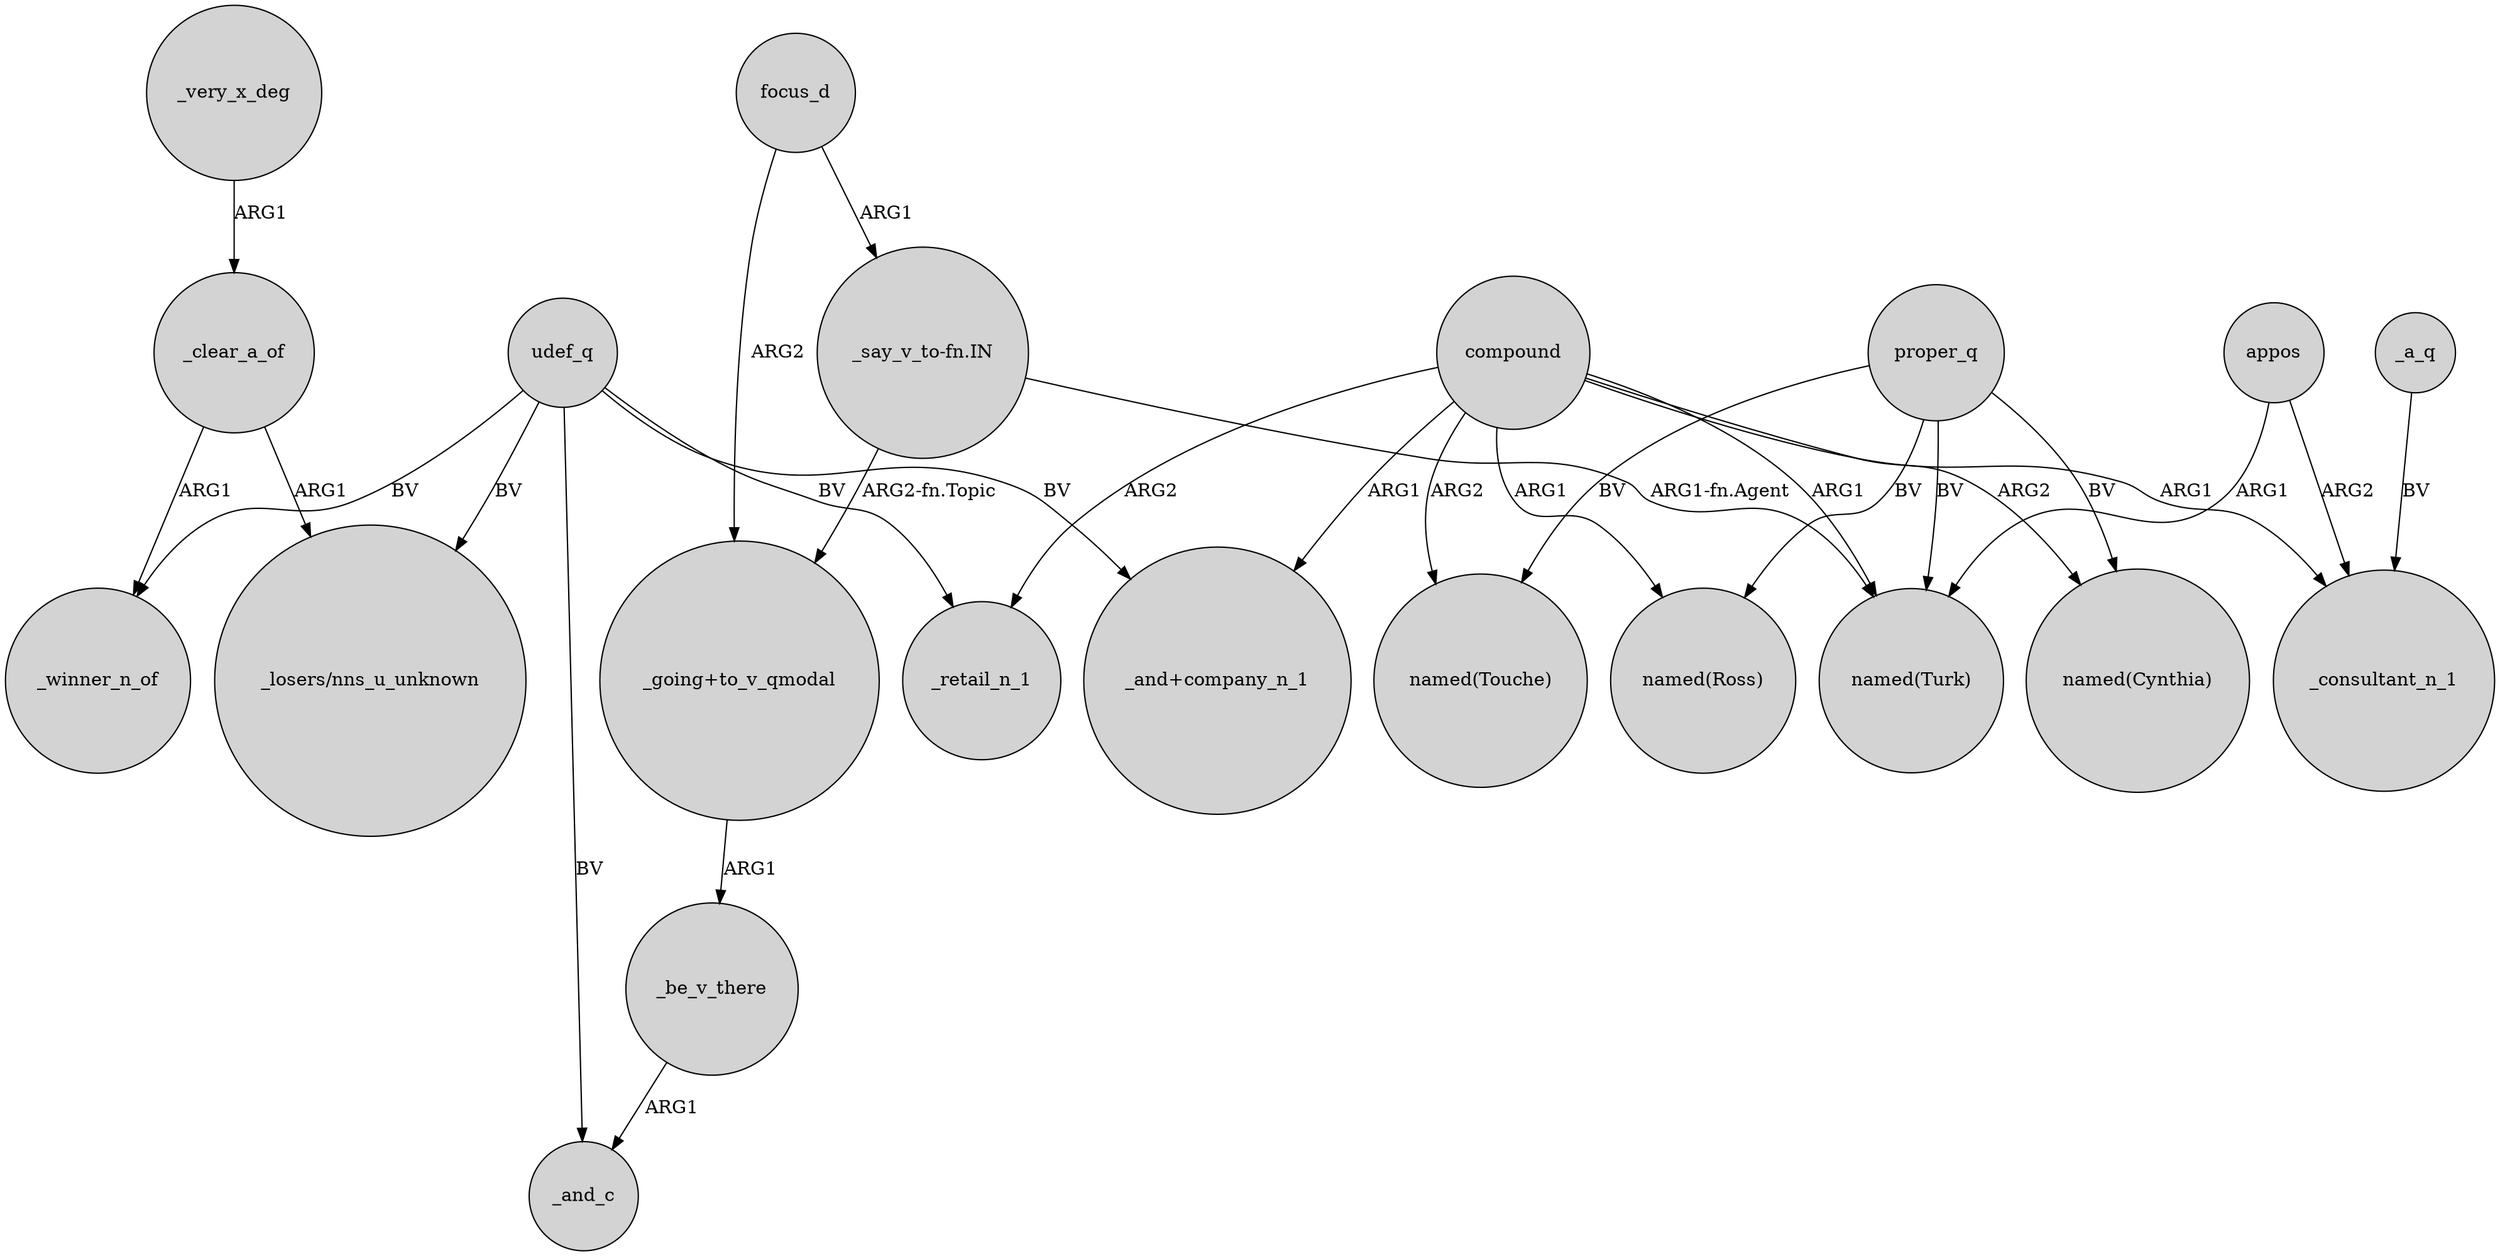 digraph {
	node [shape=circle style=filled]
	proper_q -> "named(Touche)" [label=BV]
	"_going+to_v_qmodal" -> _be_v_there [label=ARG1]
	compound -> _retail_n_1 [label=ARG2]
	udef_q -> "_losers/nns_u_unknown" [label=BV]
	"_say_v_to-fn.IN" -> "_going+to_v_qmodal" [label="ARG2-fn.Topic"]
	udef_q -> _winner_n_of [label=BV]
	compound -> "named(Cynthia)" [label=ARG2]
	appos -> _consultant_n_1 [label=ARG2]
	_be_v_there -> _and_c [label=ARG1]
	compound -> _consultant_n_1 [label=ARG1]
	compound -> "named(Ross)" [label=ARG1]
	"_say_v_to-fn.IN" -> "named(Turk)" [label="ARG1-fn.Agent"]
	proper_q -> "named(Cynthia)" [label=BV]
	_a_q -> _consultant_n_1 [label=BV]
	proper_q -> "named(Ross)" [label=BV]
	compound -> "named(Touche)" [label=ARG2]
	compound -> "named(Turk)" [label=ARG1]
	appos -> "named(Turk)" [label=ARG1]
	proper_q -> "named(Turk)" [label=BV]
	udef_q -> "_and+company_n_1" [label=BV]
	udef_q -> _retail_n_1 [label=BV]
	_clear_a_of -> _winner_n_of [label=ARG1]
	focus_d -> "_going+to_v_qmodal" [label=ARG2]
	udef_q -> _and_c [label=BV]
	_very_x_deg -> _clear_a_of [label=ARG1]
	compound -> "_and+company_n_1" [label=ARG1]
	_clear_a_of -> "_losers/nns_u_unknown" [label=ARG1]
	focus_d -> "_say_v_to-fn.IN" [label=ARG1]
}
